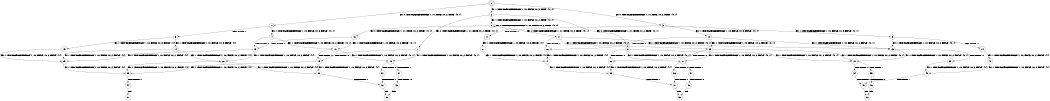 digraph BCG {
size = "7, 10.5";
center = TRUE;
node [shape = circle];
0 [peripheries = 2];
0 -> 1 [label = "EX !0 !ATOMIC_EXCH_BRANCH (1, +1, TRUE, +0, 2, TRUE) !{0, 1}"];
0 -> 2 [label = "EX !1 !ATOMIC_EXCH_BRANCH (1, +0, FALSE, +0, 3, TRUE) !{0, 1}"];
0 -> 3 [label = "EX !0 !ATOMIC_EXCH_BRANCH (1, +1, TRUE, +0, 2, TRUE) !{0, 1}"];
1 -> 4 [label = "EX !1 !ATOMIC_EXCH_BRANCH (1, +0, FALSE, +0, 3, FALSE) !{0, 1}"];
1 -> 5 [label = "TERMINATE !0"];
2 -> 6 [label = "EX !1 !ATOMIC_EXCH_BRANCH (1, +0, FALSE, +0, 2, TRUE) !{0, 1}"];
2 -> 7 [label = "EX !0 !ATOMIC_EXCH_BRANCH (1, +1, TRUE, +0, 2, TRUE) !{0, 1}"];
2 -> 8 [label = "EX !0 !ATOMIC_EXCH_BRANCH (1, +1, TRUE, +0, 2, TRUE) !{0, 1}"];
3 -> 9 [label = "EX !1 !ATOMIC_EXCH_BRANCH (1, +0, FALSE, +0, 3, FALSE) !{0, 1}"];
3 -> 10 [label = "EX !1 !ATOMIC_EXCH_BRANCH (1, +0, FALSE, +0, 3, FALSE) !{0, 1}"];
3 -> 11 [label = "TERMINATE !0"];
4 -> 12 [label = "EX !1 !ATOMIC_EXCH_BRANCH (1, +0, FALSE, +0, 2, FALSE) !{0, 1}"];
4 -> 13 [label = "TERMINATE !0"];
5 -> 14 [label = "EX !1 !ATOMIC_EXCH_BRANCH (1, +0, FALSE, +0, 3, FALSE) !{1}"];
5 -> 15 [label = "EX !1 !ATOMIC_EXCH_BRANCH (1, +0, FALSE, +0, 3, FALSE) !{1}"];
6 -> 6 [label = "EX !1 !ATOMIC_EXCH_BRANCH (1, +0, FALSE, +0, 2, TRUE) !{0, 1}"];
6 -> 16 [label = "EX !0 !ATOMIC_EXCH_BRANCH (1, +1, TRUE, +0, 2, TRUE) !{0, 1}"];
6 -> 17 [label = "EX !0 !ATOMIC_EXCH_BRANCH (1, +1, TRUE, +0, 2, TRUE) !{0, 1}"];
7 -> 18 [label = "EX !1 !ATOMIC_EXCH_BRANCH (1, +0, FALSE, +0, 2, FALSE) !{0, 1}"];
7 -> 19 [label = "TERMINATE !0"];
8 -> 20 [label = "EX !1 !ATOMIC_EXCH_BRANCH (1, +0, FALSE, +0, 2, FALSE) !{0, 1}"];
8 -> 21 [label = "EX !1 !ATOMIC_EXCH_BRANCH (1, +0, FALSE, +0, 2, FALSE) !{0, 1}"];
8 -> 22 [label = "TERMINATE !0"];
9 -> 23 [label = "EX !1 !ATOMIC_EXCH_BRANCH (1, +0, FALSE, +0, 2, FALSE) !{0, 1}"];
9 -> 24 [label = "TERMINATE !0"];
10 -> 23 [label = "EX !1 !ATOMIC_EXCH_BRANCH (1, +0, FALSE, +0, 2, FALSE) !{0, 1}"];
10 -> 25 [label = "EX !1 !ATOMIC_EXCH_BRANCH (1, +0, FALSE, +0, 2, FALSE) !{0, 1}"];
10 -> 26 [label = "TERMINATE !0"];
11 -> 27 [label = "EX !1 !ATOMIC_EXCH_BRANCH (1, +0, FALSE, +0, 3, FALSE) !{1}"];
12 -> 18 [label = "EX !1 !ATOMIC_EXCH_BRANCH (1, +0, FALSE, +0, 2, FALSE) !{0, 1}"];
12 -> 19 [label = "TERMINATE !0"];
13 -> 28 [label = "EX !1 !ATOMIC_EXCH_BRANCH (1, +0, FALSE, +0, 2, FALSE) !{1}"];
13 -> 29 [label = "EX !1 !ATOMIC_EXCH_BRANCH (1, +0, FALSE, +0, 2, FALSE) !{1}"];
14 -> 28 [label = "EX !1 !ATOMIC_EXCH_BRANCH (1, +0, FALSE, +0, 2, FALSE) !{1}"];
14 -> 29 [label = "EX !1 !ATOMIC_EXCH_BRANCH (1, +0, FALSE, +0, 2, FALSE) !{1}"];
15 -> 29 [label = "EX !1 !ATOMIC_EXCH_BRANCH (1, +0, FALSE, +0, 2, FALSE) !{1}"];
16 -> 12 [label = "EX !1 !ATOMIC_EXCH_BRANCH (1, +0, FALSE, +0, 2, FALSE) !{0, 1}"];
16 -> 13 [label = "TERMINATE !0"];
17 -> 23 [label = "EX !1 !ATOMIC_EXCH_BRANCH (1, +0, FALSE, +0, 2, FALSE) !{0, 1}"];
17 -> 25 [label = "EX !1 !ATOMIC_EXCH_BRANCH (1, +0, FALSE, +0, 2, FALSE) !{0, 1}"];
17 -> 26 [label = "TERMINATE !0"];
18 -> 30 [label = "TERMINATE !0"];
18 -> 31 [label = "TERMINATE !1"];
19 -> 32 [label = "EX !1 !ATOMIC_EXCH_BRANCH (1, +0, FALSE, +0, 2, FALSE) !{1}"];
19 -> 33 [label = "EX !1 !ATOMIC_EXCH_BRANCH (1, +0, FALSE, +0, 2, FALSE) !{1}"];
20 -> 34 [label = "TERMINATE !0"];
20 -> 35 [label = "TERMINATE !1"];
21 -> 36 [label = "TERMINATE !0"];
21 -> 37 [label = "TERMINATE !1"];
22 -> 38 [label = "EX !1 !ATOMIC_EXCH_BRANCH (1, +0, FALSE, +0, 2, FALSE) !{1}"];
23 -> 20 [label = "EX !1 !ATOMIC_EXCH_BRANCH (1, +0, FALSE, +0, 2, FALSE) !{0, 1}"];
23 -> 39 [label = "TERMINATE !0"];
24 -> 40 [label = "EX !1 !ATOMIC_EXCH_BRANCH (1, +0, FALSE, +0, 2, FALSE) !{1}"];
25 -> 20 [label = "EX !1 !ATOMIC_EXCH_BRANCH (1, +0, FALSE, +0, 2, FALSE) !{0, 1}"];
25 -> 21 [label = "EX !1 !ATOMIC_EXCH_BRANCH (1, +0, FALSE, +0, 2, FALSE) !{0, 1}"];
25 -> 22 [label = "TERMINATE !0"];
26 -> 41 [label = "EX !1 !ATOMIC_EXCH_BRANCH (1, +0, FALSE, +0, 2, FALSE) !{1}"];
27 -> 41 [label = "EX !1 !ATOMIC_EXCH_BRANCH (1, +0, FALSE, +0, 2, FALSE) !{1}"];
28 -> 32 [label = "EX !1 !ATOMIC_EXCH_BRANCH (1, +0, FALSE, +0, 2, FALSE) !{1}"];
28 -> 33 [label = "EX !1 !ATOMIC_EXCH_BRANCH (1, +0, FALSE, +0, 2, FALSE) !{1}"];
29 -> 33 [label = "EX !1 !ATOMIC_EXCH_BRANCH (1, +0, FALSE, +0, 2, FALSE) !{1}"];
30 -> 42 [label = "TERMINATE !1"];
31 -> 43 [label = "TERMINATE !0"];
32 -> 42 [label = "TERMINATE !1"];
33 -> 44 [label = "TERMINATE !1"];
34 -> 45 [label = "TERMINATE !1"];
35 -> 46 [label = "TERMINATE !0"];
36 -> 47 [label = "TERMINATE !1"];
37 -> 48 [label = "TERMINATE !0"];
38 -> 47 [label = "TERMINATE !1"];
39 -> 49 [label = "EX !1 !ATOMIC_EXCH_BRANCH (1, +0, FALSE, +0, 2, FALSE) !{1}"];
40 -> 49 [label = "EX !1 !ATOMIC_EXCH_BRANCH (1, +0, FALSE, +0, 2, FALSE) !{1}"];
41 -> 38 [label = "EX !1 !ATOMIC_EXCH_BRANCH (1, +0, FALSE, +0, 2, FALSE) !{1}"];
42 -> 50 [label = "exit"];
43 -> 50 [label = "exit"];
44 -> 51 [label = "exit"];
45 -> 52 [label = "exit"];
46 -> 52 [label = "exit"];
47 -> 53 [label = "exit"];
48 -> 53 [label = "exit"];
49 -> 45 [label = "TERMINATE !1"];
}
